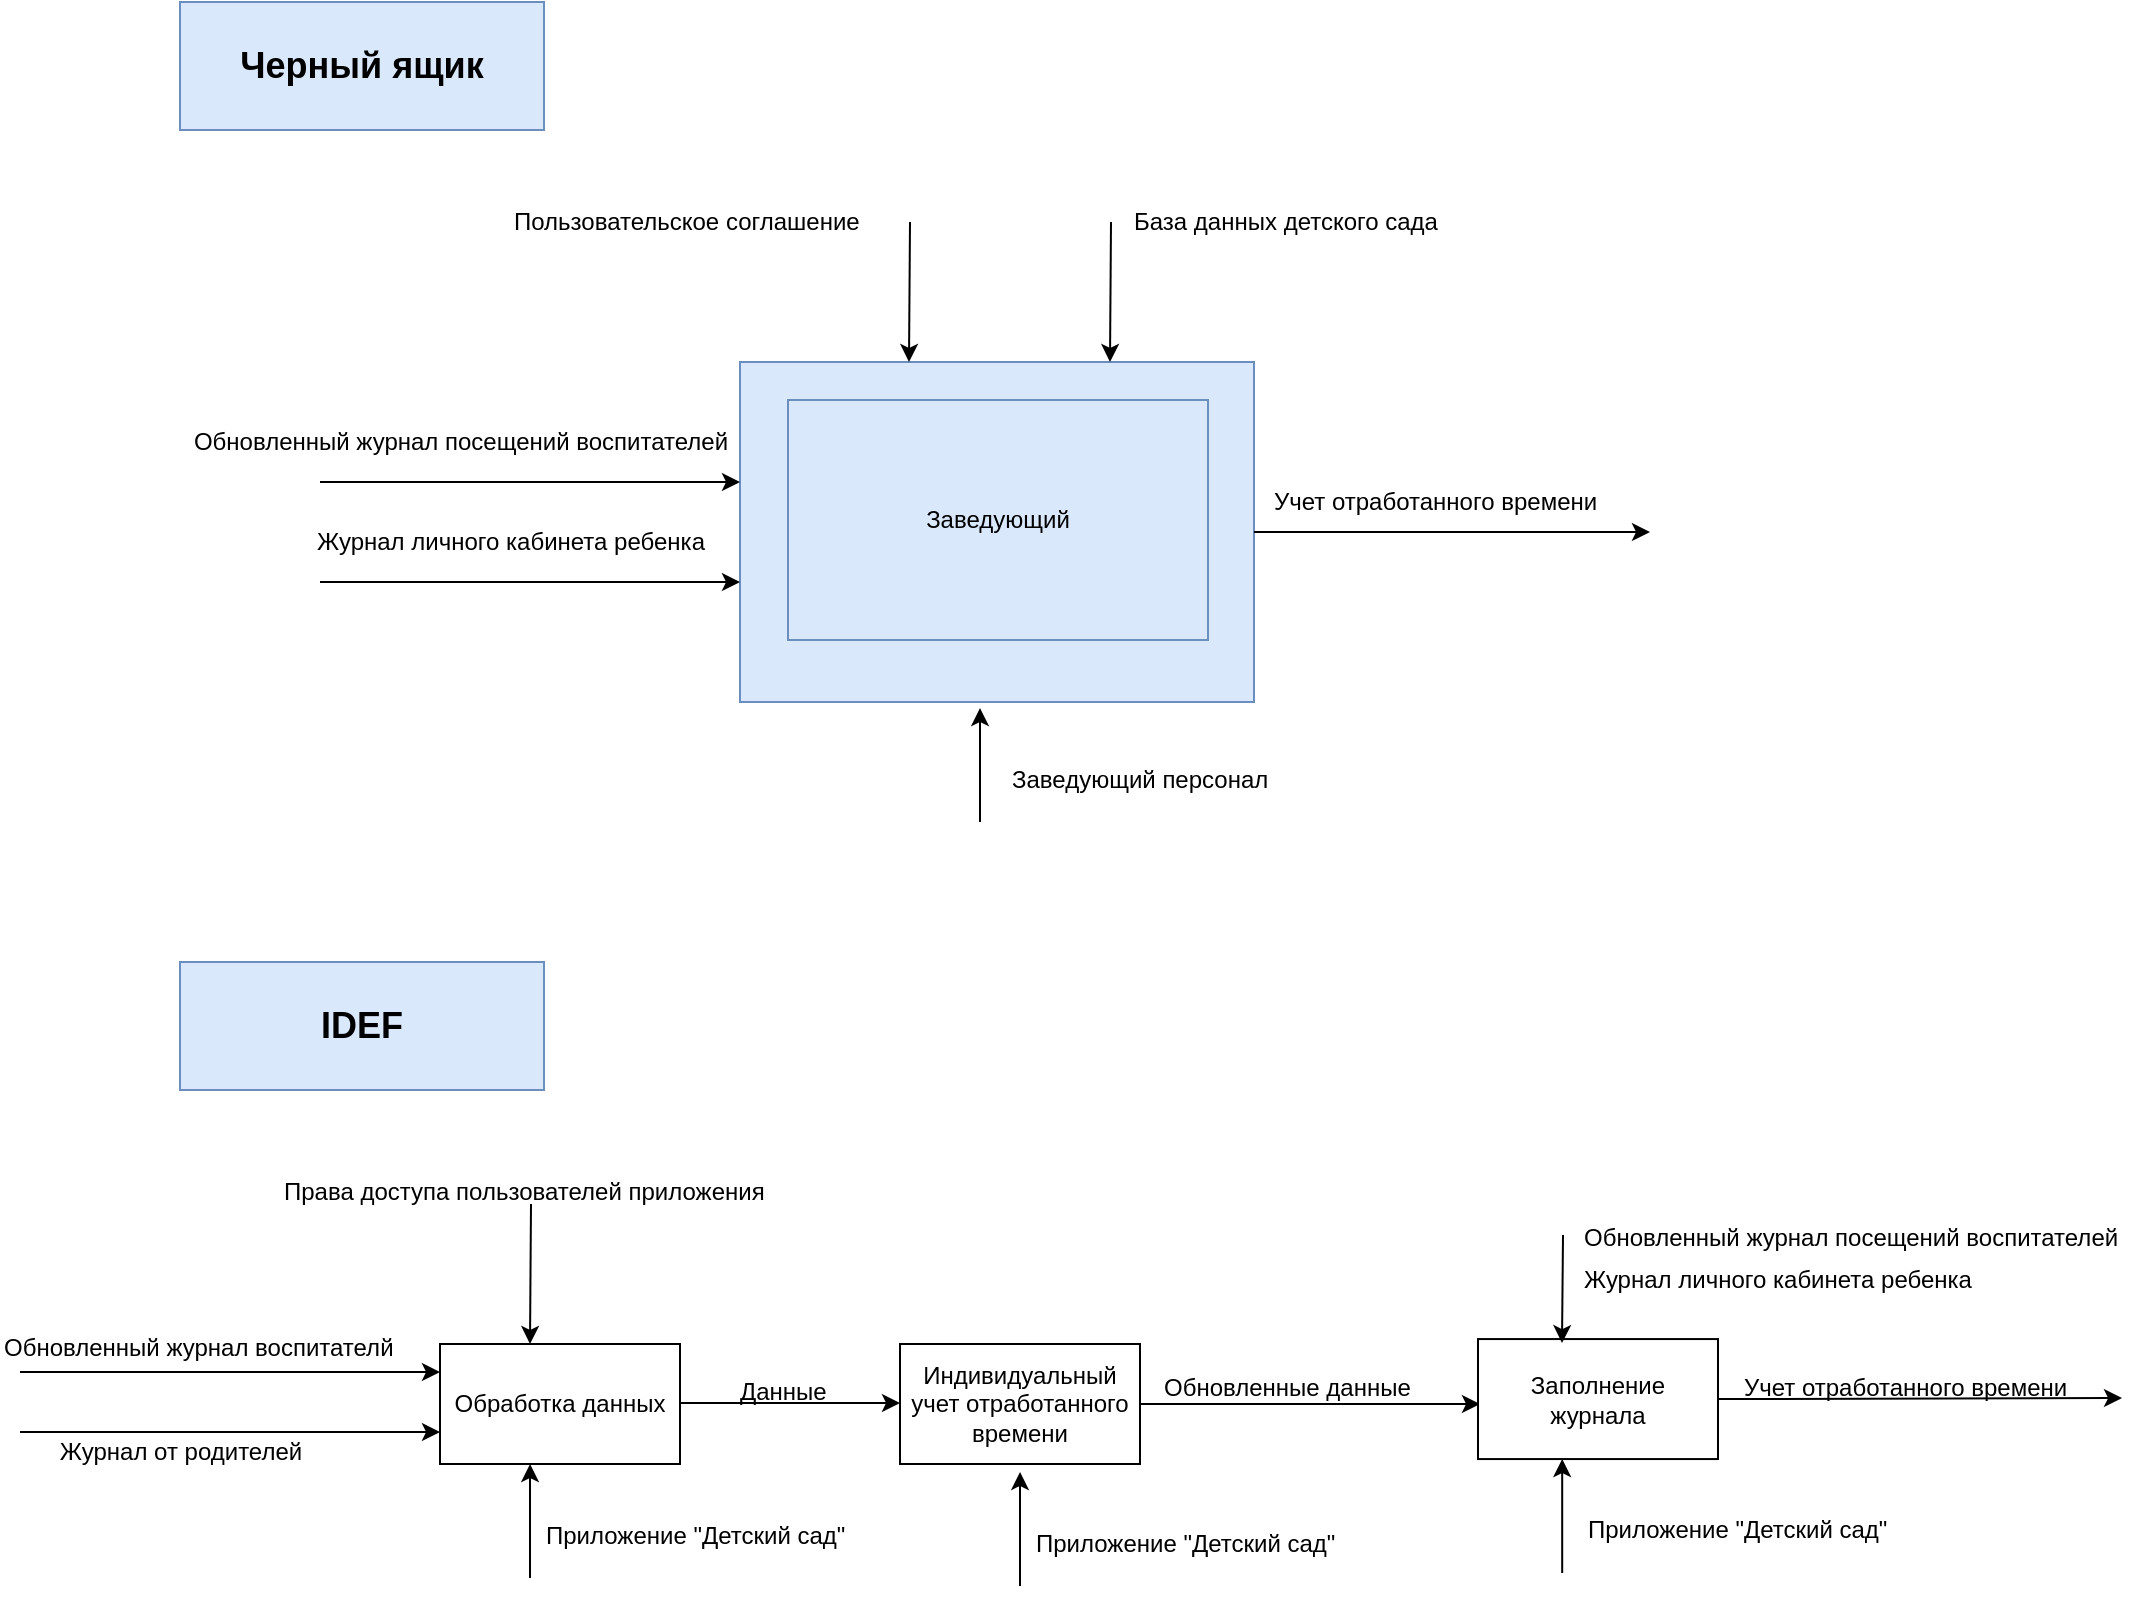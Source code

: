 <mxfile version="12.7.6" type="google"><diagram id="yYJAjNue2AJ8UoViyTCe" name="Page-1"><mxGraphModel dx="2249" dy="769" grid="1" gridSize="10" guides="1" tooltips="1" connect="1" arrows="1" fold="1" page="1" pageScale="1" pageWidth="827" pageHeight="1169" math="0" shadow="0"><root><mxCell id="0"/><mxCell id="1" parent="0"/><mxCell id="VgRVCkLZor4gy1BC16J_-1" value="" style="rounded=0;whiteSpace=wrap;html=1;fillColor=#dae8fc;strokeColor=#6c8ebf;" parent="1" vertex="1"><mxGeometry x="280" y="180" width="257" height="170" as="geometry"/></mxCell><mxCell id="VgRVCkLZor4gy1BC16J_-2" value="Заведующий" style="text;html=1;strokeColor=#6c8ebf;fillColor=#dae8fc;align=center;verticalAlign=middle;whiteSpace=wrap;rounded=0;" parent="1" vertex="1"><mxGeometry x="304" y="199" width="210" height="120" as="geometry"/></mxCell><mxCell id="VgRVCkLZor4gy1BC16J_-3" value="" style="endArrow=classic;html=1;exitX=1;exitY=0.5;exitDx=0;exitDy=0;" parent="1" source="VgRVCkLZor4gy1BC16J_-1" edge="1"><mxGeometry width="50" height="50" relative="1" as="geometry"><mxPoint x="35" y="420" as="sourcePoint"/><mxPoint x="735" y="265" as="targetPoint"/></mxGeometry></mxCell><mxCell id="VgRVCkLZor4gy1BC16J_-4" value="Учет отработанного времени" style="text;html=1;resizable=0;points=[];autosize=1;align=left;verticalAlign=top;spacingTop=-4;" parent="1" vertex="1"><mxGeometry x="545" y="240" width="180" height="20" as="geometry"/></mxCell><mxCell id="VgRVCkLZor4gy1BC16J_-5" value="" style="endArrow=classic;html=1;entryX=0.5;entryY=0;entryDx=0;entryDy=0;" parent="1" edge="1"><mxGeometry width="50" height="50" relative="1" as="geometry"><mxPoint x="465.5" y="110" as="sourcePoint"/><mxPoint x="465" y="180" as="targetPoint"/></mxGeometry></mxCell><mxCell id="VgRVCkLZor4gy1BC16J_-6" value="База данных детского сада" style="text;html=1;resizable=0;points=[];autosize=1;align=left;verticalAlign=top;spacingTop=-4;" parent="1" vertex="1"><mxGeometry x="475" y="100" width="170" height="20" as="geometry"/></mxCell><mxCell id="VgRVCkLZor4gy1BC16J_-7" value="" style="endArrow=classic;html=1;entryX=0.467;entryY=1.018;entryDx=0;entryDy=0;entryPerimeter=0;" parent="1" target="VgRVCkLZor4gy1BC16J_-1" edge="1"><mxGeometry width="50" height="50" relative="1" as="geometry"><mxPoint x="400" y="410" as="sourcePoint"/><mxPoint x="85" y="370" as="targetPoint"/></mxGeometry></mxCell><mxCell id="VgRVCkLZor4gy1BC16J_-8" value="Заведующий персонал&amp;nbsp;" style="text;html=1;resizable=0;points=[];autosize=1;align=left;verticalAlign=top;spacingTop=-4;" parent="1" vertex="1"><mxGeometry x="414" y="379" width="150" height="20" as="geometry"/></mxCell><mxCell id="VgRVCkLZor4gy1BC16J_-11" value="" style="endArrow=classic;html=1;entryX=0;entryY=0.7;entryDx=0;entryDy=0;entryPerimeter=0;" parent="1" edge="1"><mxGeometry width="50" height="50" relative="1" as="geometry"><mxPoint x="70" y="240" as="sourcePoint"/><mxPoint x="280" y="240" as="targetPoint"/></mxGeometry></mxCell><mxCell id="VgRVCkLZor4gy1BC16J_-12" value="Обновленный журнал посещений воспитателей" style="text;html=1;resizable=0;points=[];align=center;verticalAlign=middle;labelBackgroundColor=#ffffff;" parent="VgRVCkLZor4gy1BC16J_-11" vertex="1" connectable="0"><mxGeometry x="-0.183" y="-4" relative="1" as="geometry"><mxPoint x="-16" y="-24" as="offset"/></mxGeometry></mxCell><mxCell id="VgRVCkLZor4gy1BC16J_-13" value="" style="endArrow=classic;html=1;entryX=0.5;entryY=0;entryDx=0;entryDy=0;" parent="1" edge="1"><mxGeometry width="50" height="50" relative="1" as="geometry"><mxPoint x="365" y="110" as="sourcePoint"/><mxPoint x="364.5" y="180" as="targetPoint"/></mxGeometry></mxCell><mxCell id="VgRVCkLZor4gy1BC16J_-14" value="Пользовательское соглашение" style="text;html=1;resizable=0;points=[];autosize=1;align=left;verticalAlign=top;spacingTop=-4;" parent="1" vertex="1"><mxGeometry x="165" y="100" width="190" height="20" as="geometry"/></mxCell><mxCell id="VgRVCkLZor4gy1BC16J_-15" value="" style="endArrow=classic;html=1;entryX=0;entryY=0.7;entryDx=0;entryDy=0;entryPerimeter=0;" parent="1" edge="1"><mxGeometry width="50" height="50" relative="1" as="geometry"><mxPoint x="70" y="290" as="sourcePoint"/><mxPoint x="280" y="290" as="targetPoint"/></mxGeometry></mxCell><mxCell id="VgRVCkLZor4gy1BC16J_-16" value="Журнал личного кабинета ребенка" style="text;html=1;resizable=0;points=[];align=center;verticalAlign=middle;labelBackgroundColor=#ffffff;" parent="VgRVCkLZor4gy1BC16J_-15" vertex="1" connectable="0"><mxGeometry x="-0.183" y="-4" relative="1" as="geometry"><mxPoint x="9" y="-24" as="offset"/></mxGeometry></mxCell><mxCell id="VgRVCkLZor4gy1BC16J_-41" value="Учет отработанного времени" style="text;html=1;resizable=0;points=[];autosize=1;align=left;verticalAlign=top;spacingTop=-4;" parent="1" vertex="1"><mxGeometry x="780" y="683" width="180" height="20" as="geometry"/></mxCell><mxCell id="EPE6IGm_-ZEAl_-LQ_Mz-1" value="Черный ящик" style="text;html=1;strokeColor=#6c8ebf;fillColor=#dae8fc;align=center;verticalAlign=middle;whiteSpace=wrap;rounded=0;fontSize=18;fontStyle=1" vertex="1" parent="1"><mxGeometry width="182" height="64" as="geometry"/></mxCell><mxCell id="EPE6IGm_-ZEAl_-LQ_Mz-3" value="IDEF" style="text;html=1;strokeColor=#6c8ebf;fillColor=#dae8fc;align=center;verticalAlign=middle;whiteSpace=wrap;rounded=0;fontSize=18;fontStyle=1" vertex="1" parent="1"><mxGeometry y="480" width="182" height="64" as="geometry"/></mxCell><mxCell id="EPE6IGm_-ZEAl_-LQ_Mz-11" value="Обработка данных" style="rounded=0;whiteSpace=wrap;html=1;" vertex="1" parent="1"><mxGeometry x="130" y="671" width="120" height="60" as="geometry"/></mxCell><mxCell id="EPE6IGm_-ZEAl_-LQ_Mz-12" value="Индивидуальный учет отработанного времени" style="rounded=0;whiteSpace=wrap;html=1;" vertex="1" parent="1"><mxGeometry x="360" y="671" width="120" height="60" as="geometry"/></mxCell><mxCell id="EPE6IGm_-ZEAl_-LQ_Mz-13" value="" style="endArrow=classic;html=1;exitX=1;exitY=0.5;exitDx=0;exitDy=0;entryX=0;entryY=0.5;entryDx=0;entryDy=0;" edge="1" parent="1"><mxGeometry width="50" height="50" relative="1" as="geometry"><mxPoint x="250" y="700.5" as="sourcePoint"/><mxPoint x="360" y="700.5" as="targetPoint"/></mxGeometry></mxCell><mxCell id="EPE6IGm_-ZEAl_-LQ_Mz-14" value="Данные" style="text;html=1;resizable=0;points=[];autosize=1;align=left;verticalAlign=top;spacingTop=-4;" vertex="1" parent="1"><mxGeometry x="278" y="685" width="60" height="20" as="geometry"/></mxCell><mxCell id="EPE6IGm_-ZEAl_-LQ_Mz-15" value="&lt;span style=&quot;text-align: center ; background-color: rgb(255 , 255 , 255)&quot;&gt;Журнал личного кабинета ребенка&lt;/span&gt;" style="text;html=1;resizable=0;points=[];autosize=1;align=left;verticalAlign=top;spacingTop=-4;" vertex="1" parent="1"><mxGeometry x="699.5" y="628.53" width="210" height="20" as="geometry"/></mxCell><mxCell id="EPE6IGm_-ZEAl_-LQ_Mz-16" value="" style="endArrow=classic;html=1;exitX=1;exitY=0.5;exitDx=0;exitDy=0;" edge="1" parent="1" source="EPE6IGm_-ZEAl_-LQ_Mz-12"><mxGeometry width="50" height="50" relative="1" as="geometry"><mxPoint x="490" y="701" as="sourcePoint"/><mxPoint x="650" y="701" as="targetPoint"/></mxGeometry></mxCell><mxCell id="EPE6IGm_-ZEAl_-LQ_Mz-17" value="Заполнение журнала" style="rounded=0;whiteSpace=wrap;html=1;" vertex="1" parent="1"><mxGeometry x="649" y="668.53" width="120" height="60" as="geometry"/></mxCell><mxCell id="EPE6IGm_-ZEAl_-LQ_Mz-18" value="Обновленные данные" style="text;html=1;resizable=0;points=[];autosize=1;align=left;verticalAlign=top;spacingTop=-4;" vertex="1" parent="1"><mxGeometry x="490" y="683" width="140" height="20" as="geometry"/></mxCell><mxCell id="EPE6IGm_-ZEAl_-LQ_Mz-19" value="" style="endArrow=classic;html=1;entryX=0.5;entryY=0;entryDx=0;entryDy=0;" edge="1" parent="1"><mxGeometry width="50" height="50" relative="1" as="geometry"><mxPoint x="691.5" y="616.53" as="sourcePoint"/><mxPoint x="691" y="670.53" as="targetPoint"/></mxGeometry></mxCell><mxCell id="EPE6IGm_-ZEAl_-LQ_Mz-20" value="&lt;span style=&quot;text-align: center ; background-color: rgb(255 , 255 , 255)&quot;&gt;Обновленный журнал посещений воспитателей&lt;/span&gt;" style="text;html=1;resizable=0;points=[];autosize=1;align=left;verticalAlign=top;spacingTop=-4;" vertex="1" parent="1"><mxGeometry x="699.5" y="607.53" width="280" height="20" as="geometry"/></mxCell><mxCell id="EPE6IGm_-ZEAl_-LQ_Mz-21" value="" style="endArrow=classic;html=1;exitX=1;exitY=0.5;exitDx=0;exitDy=0;" edge="1" parent="1" source="EPE6IGm_-ZEAl_-LQ_Mz-17"><mxGeometry width="50" height="50" relative="1" as="geometry"><mxPoint x="780" y="698.03" as="sourcePoint"/><mxPoint x="971.0" y="698.03" as="targetPoint"/></mxGeometry></mxCell><mxCell id="EPE6IGm_-ZEAl_-LQ_Mz-24" value="" style="endArrow=classic;html=1;entryX=0.5;entryY=0;entryDx=0;entryDy=0;" edge="1" parent="1"><mxGeometry width="50" height="50" relative="1" as="geometry"><mxPoint x="175.5" y="601" as="sourcePoint"/><mxPoint x="175" y="671" as="targetPoint"/></mxGeometry></mxCell><mxCell id="EPE6IGm_-ZEAl_-LQ_Mz-25" value="Права доступа пользователей приложения" style="text;html=1;resizable=0;points=[];autosize=1;align=left;verticalAlign=top;spacingTop=-4;" vertex="1" parent="1"><mxGeometry x="50" y="585" width="260" height="20" as="geometry"/></mxCell><mxCell id="EPE6IGm_-ZEAl_-LQ_Mz-26" value="" style="endArrow=classic;html=1;entryX=0.467;entryY=1.018;entryDx=0;entryDy=0;entryPerimeter=0;" edge="1" parent="1"><mxGeometry width="50" height="50" relative="1" as="geometry"><mxPoint x="175" y="787.94" as="sourcePoint"/><mxPoint x="175.019" y="731" as="targetPoint"/></mxGeometry></mxCell><mxCell id="EPE6IGm_-ZEAl_-LQ_Mz-27" value="Приложение &quot;Детский сад&quot;" style="text;html=1;resizable=0;points=[];autosize=1;align=left;verticalAlign=top;spacingTop=-4;" vertex="1" parent="1"><mxGeometry x="180.5" y="756.94" width="170" height="20" as="geometry"/></mxCell><mxCell id="EPE6IGm_-ZEAl_-LQ_Mz-28" value="" style="endArrow=classic;html=1;entryX=0.467;entryY=1.018;entryDx=0;entryDy=0;entryPerimeter=0;" edge="1" parent="1"><mxGeometry width="50" height="50" relative="1" as="geometry"><mxPoint x="420" y="791.94" as="sourcePoint"/><mxPoint x="420.019" y="735" as="targetPoint"/></mxGeometry></mxCell><mxCell id="EPE6IGm_-ZEAl_-LQ_Mz-29" value="Приложение &quot;Детский сад&quot;" style="text;html=1;resizable=0;points=[];autosize=1;align=left;verticalAlign=top;spacingTop=-4;" vertex="1" parent="1"><mxGeometry x="425.5" y="760.94" width="170" height="20" as="geometry"/></mxCell><mxCell id="EPE6IGm_-ZEAl_-LQ_Mz-30" value="" style="endArrow=classic;html=1;entryX=0.467;entryY=1.018;entryDx=0;entryDy=0;entryPerimeter=0;" edge="1" parent="1"><mxGeometry width="50" height="50" relative="1" as="geometry"><mxPoint x="691.08" y="785.47" as="sourcePoint"/><mxPoint x="691.099" y="728.53" as="targetPoint"/></mxGeometry></mxCell><mxCell id="EPE6IGm_-ZEAl_-LQ_Mz-31" value="Приложение &quot;Детский сад&quot;" style="text;html=1;resizable=0;points=[];autosize=1;align=left;verticalAlign=top;spacingTop=-4;" vertex="1" parent="1"><mxGeometry x="701.5" y="754.47" width="170" height="20" as="geometry"/></mxCell><mxCell id="EPE6IGm_-ZEAl_-LQ_Mz-32" value="" style="endArrow=classic;html=1;entryX=0;entryY=0.5;entryDx=0;entryDy=0;" edge="1" parent="1"><mxGeometry width="50" height="50" relative="1" as="geometry"><mxPoint x="-80" y="685" as="sourcePoint"/><mxPoint x="130" y="685" as="targetPoint"/></mxGeometry></mxCell><mxCell id="EPE6IGm_-ZEAl_-LQ_Mz-33" value="Обновленный журнал воспитателй" style="text;html=1;resizable=0;points=[];autosize=1;align=left;verticalAlign=top;spacingTop=-4;" vertex="1" parent="1"><mxGeometry x="-90" y="663" width="220" height="20" as="geometry"/></mxCell><mxCell id="EPE6IGm_-ZEAl_-LQ_Mz-34" value="" style="endArrow=classic;html=1;entryX=0;entryY=0.7;entryDx=0;entryDy=0;entryPerimeter=0;" edge="1" parent="1"><mxGeometry width="50" height="50" relative="1" as="geometry"><mxPoint x="-80" y="715" as="sourcePoint"/><mxPoint x="130" y="715" as="targetPoint"/></mxGeometry></mxCell><mxCell id="EPE6IGm_-ZEAl_-LQ_Mz-35" value="Журнал от родителей" style="text;html=1;resizable=0;points=[];align=center;verticalAlign=middle;labelBackgroundColor=#ffffff;" vertex="1" connectable="0" parent="EPE6IGm_-ZEAl_-LQ_Mz-34"><mxGeometry x="-0.183" y="-4" relative="1" as="geometry"><mxPoint x="-6" y="6" as="offset"/></mxGeometry></mxCell></root></mxGraphModel></diagram></mxfile>